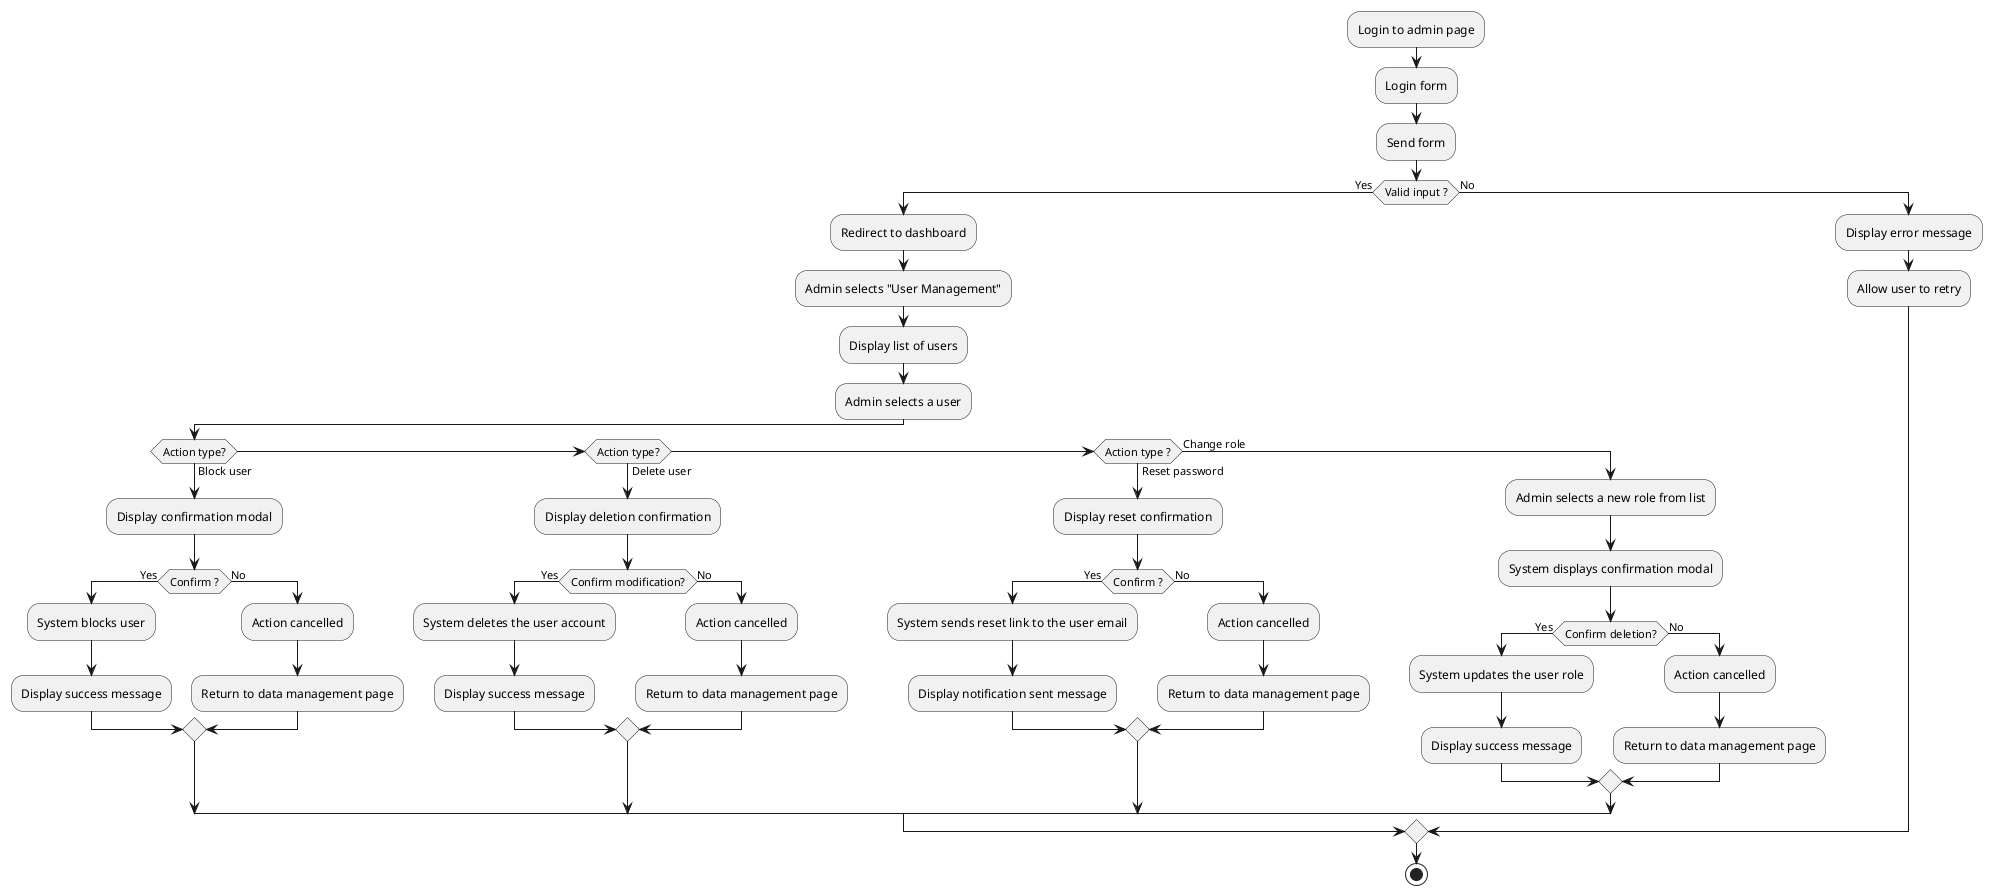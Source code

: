 @startuml ManageDatas

:Login to admin page;
:Login form;
:Send form;

if (Valid input ?) then (Yes)
    :Redirect to dashboard;
    :Admin selects "User Management";

    :Display list of users;
    :Admin selects a user;

    if (Action type?) then (Block user)
        :Display confirmation modal;
        if (Confirm ?) then (Yes)
            :System blocks user;
            :Display success message;
        else (No)
            :Action cancelled;
            :Return to data management page;
        endif
    else if (Action type?) then (Delete user)
        :Display deletion confirmation;
        if (Confirm modification?) then (Yes)
            :System deletes the user account;
            :Display success message;
        else (No)
            :Action cancelled;
            :Return to data management page;
        endif
    else if (Action type ?) then (Reset password)
        :Display reset confirmation;
        if (Confirm ?) then (Yes)
            :System sends reset link to the user email;
            :Display notification sent message;
        else (No)
            :Action cancelled;
            :Return to data management page;
        endif
    else (Change role)
        :Admin selects a new role from list;
        :System displays confirmation modal;
        if (Confirm deletion?) then (Yes)
            :System updates the user role;
            :Display success message;
        else (No)
            :Action cancelled;
            :Return to data management page;
        endif
    endif

else (No)
    :Display error message;
    :Allow user to retry;
endif
stop

@enduml
